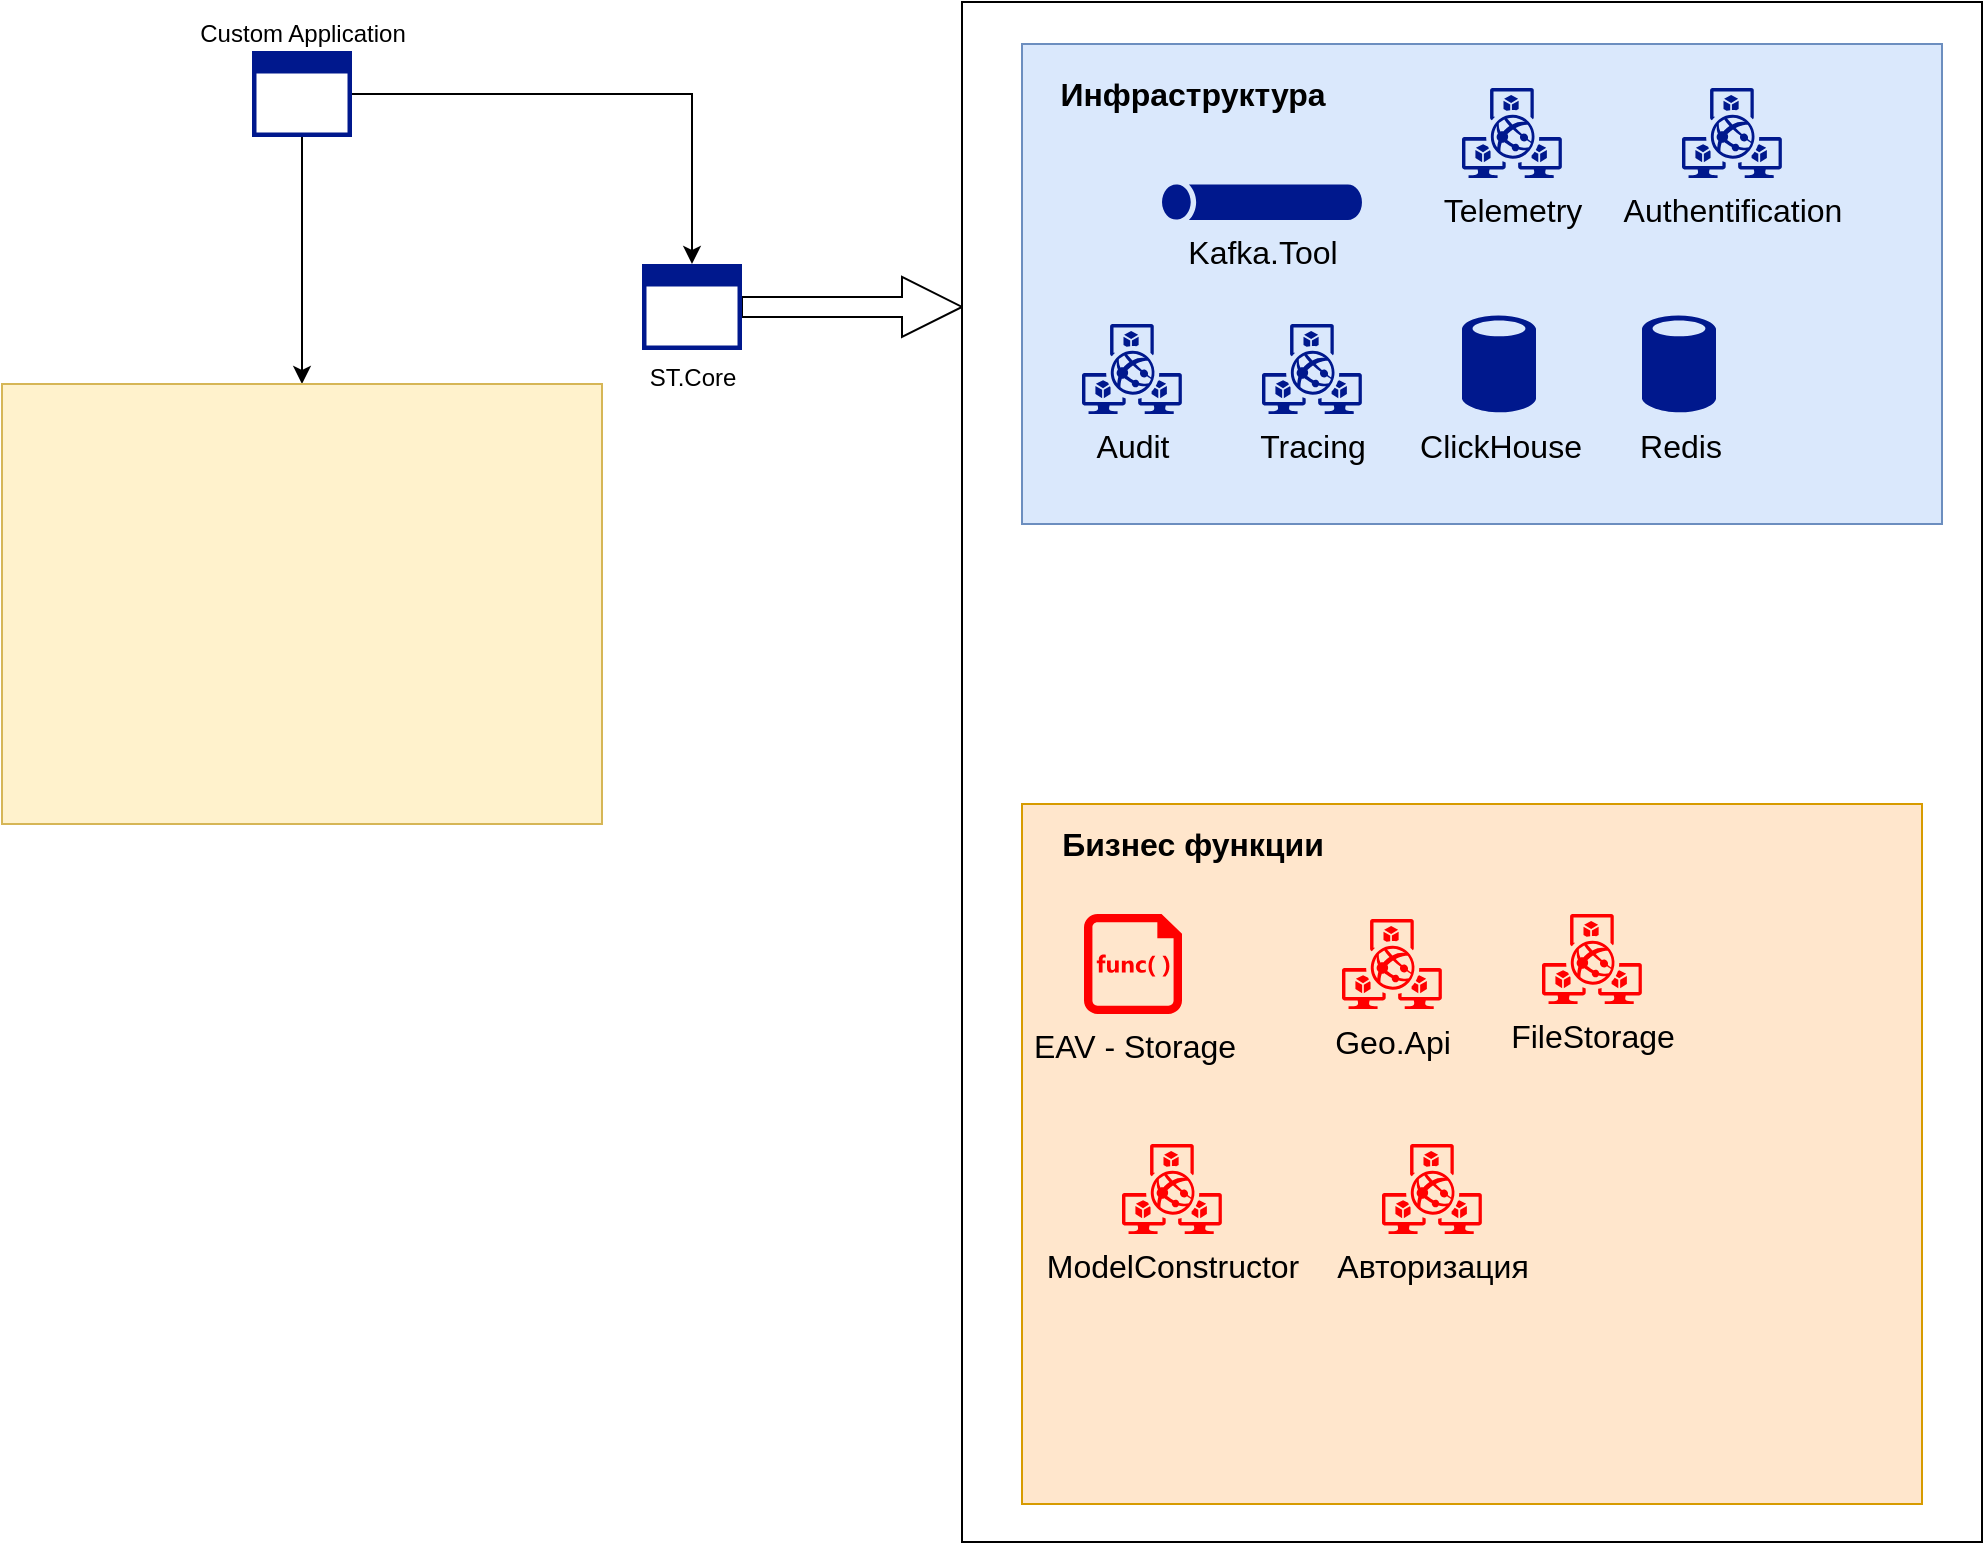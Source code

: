 <mxfile version="20.4.2" type="github">
  <diagram id="yJOoUweLw-0V0w7XS8lo" name="Страница 1">
    <mxGraphModel dx="1584" dy="896" grid="1" gridSize="10" guides="1" tooltips="1" connect="1" arrows="1" fold="1" page="1" pageScale="1" pageWidth="1169" pageHeight="827" math="0" shadow="0">
      <root>
        <mxCell id="0" />
        <mxCell id="1" parent="0" />
        <mxCell id="OESwW7p5iRFMz8p0lTYQ-4" style="edgeStyle=orthogonalEdgeStyle;rounded=0;orthogonalLoop=1;jettySize=auto;html=1;" edge="1" parent="1" source="OESwW7p5iRFMz8p0lTYQ-1" target="OESwW7p5iRFMz8p0lTYQ-2">
          <mxGeometry relative="1" as="geometry" />
        </mxCell>
        <mxCell id="OESwW7p5iRFMz8p0lTYQ-25" style="edgeStyle=orthogonalEdgeStyle;rounded=0;orthogonalLoop=1;jettySize=auto;html=1;fontSize=16;" edge="1" parent="1" source="OESwW7p5iRFMz8p0lTYQ-1" target="OESwW7p5iRFMz8p0lTYQ-24">
          <mxGeometry relative="1" as="geometry" />
        </mxCell>
        <mxCell id="OESwW7p5iRFMz8p0lTYQ-1" value="Custom Application" style="sketch=0;aspect=fixed;pointerEvents=1;shadow=0;dashed=0;html=1;strokeColor=none;labelPosition=center;verticalLabelPosition=top;verticalAlign=bottom;align=center;fillColor=#00188D;shape=mxgraph.mscae.enterprise.application_blank" vertex="1" parent="1">
          <mxGeometry x="145" y="53.5" width="50" height="43" as="geometry" />
        </mxCell>
        <mxCell id="OESwW7p5iRFMz8p0lTYQ-6" style="edgeStyle=orthogonalEdgeStyle;rounded=0;orthogonalLoop=1;jettySize=auto;html=1;entryX=0;entryY=0.198;entryDx=0;entryDy=0;entryPerimeter=0;shape=arrow;" edge="1" parent="1" source="OESwW7p5iRFMz8p0lTYQ-2" target="OESwW7p5iRFMz8p0lTYQ-3">
          <mxGeometry relative="1" as="geometry" />
        </mxCell>
        <mxCell id="OESwW7p5iRFMz8p0lTYQ-2" value="ST.Core" style="sketch=0;aspect=fixed;pointerEvents=1;shadow=0;dashed=0;html=1;strokeColor=none;labelPosition=center;verticalLabelPosition=bottom;verticalAlign=top;align=center;fillColor=#00188D;shape=mxgraph.mscae.enterprise.application_blank" vertex="1" parent="1">
          <mxGeometry x="340" y="160" width="50" height="43" as="geometry" />
        </mxCell>
        <mxCell id="OESwW7p5iRFMz8p0lTYQ-3" value="" style="rounded=0;whiteSpace=wrap;html=1;" vertex="1" parent="1">
          <mxGeometry x="500" y="29" width="510" height="770" as="geometry" />
        </mxCell>
        <mxCell id="OESwW7p5iRFMz8p0lTYQ-7" value="" style="rounded=0;whiteSpace=wrap;html=1;fillColor=#dae8fc;strokeColor=#6c8ebf;" vertex="1" parent="1">
          <mxGeometry x="530" y="50" width="460" height="240" as="geometry" />
        </mxCell>
        <mxCell id="OESwW7p5iRFMz8p0lTYQ-8" value="" style="rounded=0;whiteSpace=wrap;html=1;fillColor=#ffe6cc;strokeColor=#d79b00;" vertex="1" parent="1">
          <mxGeometry x="530" y="430" width="450" height="350" as="geometry" />
        </mxCell>
        <mxCell id="OESwW7p5iRFMz8p0lTYQ-9" value="Инфраструктура" style="text;strokeColor=none;fillColor=none;html=1;fontSize=16;fontStyle=1;verticalAlign=middle;align=center;" vertex="1" parent="1">
          <mxGeometry x="540" y="60" width="150" height="30" as="geometry" />
        </mxCell>
        <mxCell id="OESwW7p5iRFMz8p0lTYQ-10" value="Бизнес функции" style="text;strokeColor=none;fillColor=none;html=1;fontSize=16;fontStyle=1;verticalAlign=middle;align=center;" vertex="1" parent="1">
          <mxGeometry x="540" y="440" width="150" height="20" as="geometry" />
        </mxCell>
        <mxCell id="OESwW7p5iRFMz8p0lTYQ-11" value="Kafka.Tool" style="sketch=0;aspect=fixed;pointerEvents=1;shadow=0;dashed=0;html=1;strokeColor=none;labelPosition=center;verticalLabelPosition=bottom;verticalAlign=top;align=center;fillColor=#00188D;shape=mxgraph.mscae.general.tunnel;fontSize=16;" vertex="1" parent="1">
          <mxGeometry x="600" y="120" width="100" height="18" as="geometry" />
        </mxCell>
        <mxCell id="OESwW7p5iRFMz8p0lTYQ-12" value="Telemetry" style="sketch=0;aspect=fixed;pointerEvents=1;shadow=0;dashed=0;html=1;strokeColor=none;labelPosition=center;verticalLabelPosition=bottom;verticalAlign=top;align=center;fillColor=#00188D;shape=mxgraph.mscae.enterprise.pack;fontSize=16;" vertex="1" parent="1">
          <mxGeometry x="750" y="72" width="50" height="45" as="geometry" />
        </mxCell>
        <mxCell id="OESwW7p5iRFMz8p0lTYQ-13" value="Authentification" style="sketch=0;aspect=fixed;pointerEvents=1;shadow=0;dashed=0;html=1;strokeColor=none;labelPosition=center;verticalLabelPosition=bottom;verticalAlign=top;align=center;fillColor=#00188D;shape=mxgraph.mscae.enterprise.pack;fontSize=16;" vertex="1" parent="1">
          <mxGeometry x="860" y="72" width="50" height="45" as="geometry" />
        </mxCell>
        <mxCell id="OESwW7p5iRFMz8p0lTYQ-14" value="Audit" style="sketch=0;aspect=fixed;pointerEvents=1;shadow=0;dashed=0;html=1;strokeColor=none;labelPosition=center;verticalLabelPosition=bottom;verticalAlign=top;align=center;fillColor=#00188D;shape=mxgraph.mscae.enterprise.pack;fontSize=16;" vertex="1" parent="1">
          <mxGeometry x="560" y="190" width="50" height="45" as="geometry" />
        </mxCell>
        <mxCell id="OESwW7p5iRFMz8p0lTYQ-15" value="EAV - Storage" style="sketch=0;aspect=fixed;pointerEvents=1;shadow=0;dashed=0;html=1;strokeColor=none;labelPosition=center;verticalLabelPosition=bottom;verticalAlign=top;align=center;fillColor=#FF0000;shape=mxgraph.mscae.enterprise.code_file;fontSize=16;" vertex="1" parent="1">
          <mxGeometry x="561" y="485" width="49" height="50" as="geometry" />
        </mxCell>
        <mxCell id="OESwW7p5iRFMz8p0lTYQ-16" value="Geo.Api" style="sketch=0;aspect=fixed;pointerEvents=1;shadow=0;dashed=0;html=1;strokeColor=none;labelPosition=center;verticalLabelPosition=bottom;verticalAlign=top;align=center;fillColor=#FF0000;shape=mxgraph.mscae.enterprise.pack;fontSize=16;" vertex="1" parent="1">
          <mxGeometry x="690" y="487.5" width="50" height="45" as="geometry" />
        </mxCell>
        <mxCell id="OESwW7p5iRFMz8p0lTYQ-17" value="Tracing" style="sketch=0;aspect=fixed;pointerEvents=1;shadow=0;dashed=0;html=1;strokeColor=none;labelPosition=center;verticalLabelPosition=bottom;verticalAlign=top;align=center;fillColor=#00188D;shape=mxgraph.mscae.enterprise.pack;fontSize=16;" vertex="1" parent="1">
          <mxGeometry x="650" y="190" width="50" height="45" as="geometry" />
        </mxCell>
        <mxCell id="OESwW7p5iRFMz8p0lTYQ-18" value="ClickHouse" style="sketch=0;aspect=fixed;pointerEvents=1;shadow=0;dashed=0;html=1;strokeColor=none;labelPosition=center;verticalLabelPosition=bottom;verticalAlign=top;align=center;fillColor=#00188D;shape=mxgraph.mscae.enterprise.database_generic;fontSize=16;" vertex="1" parent="1">
          <mxGeometry x="750" y="185" width="37" height="50" as="geometry" />
        </mxCell>
        <mxCell id="OESwW7p5iRFMz8p0lTYQ-19" value="Redis" style="sketch=0;aspect=fixed;pointerEvents=1;shadow=0;dashed=0;html=1;strokeColor=none;labelPosition=center;verticalLabelPosition=bottom;verticalAlign=top;align=center;fillColor=#00188D;shape=mxgraph.mscae.enterprise.database_generic;fontSize=16;" vertex="1" parent="1">
          <mxGeometry x="840" y="185" width="37" height="50" as="geometry" />
        </mxCell>
        <mxCell id="OESwW7p5iRFMz8p0lTYQ-20" value="FileStorage" style="sketch=0;aspect=fixed;pointerEvents=1;shadow=0;dashed=0;html=1;strokeColor=none;labelPosition=center;verticalLabelPosition=bottom;verticalAlign=top;align=center;fillColor=#FF0000;shape=mxgraph.mscae.enterprise.pack;fontSize=16;" vertex="1" parent="1">
          <mxGeometry x="790" y="485" width="50" height="45" as="geometry" />
        </mxCell>
        <mxCell id="OESwW7p5iRFMz8p0lTYQ-21" value="ModelConstructor" style="sketch=0;aspect=fixed;pointerEvents=1;shadow=0;dashed=0;html=1;strokeColor=none;labelPosition=center;verticalLabelPosition=bottom;verticalAlign=top;align=center;fillColor=#FF0000;shape=mxgraph.mscae.enterprise.pack;fontSize=16;" vertex="1" parent="1">
          <mxGeometry x="580" y="600" width="50" height="45" as="geometry" />
        </mxCell>
        <mxCell id="OESwW7p5iRFMz8p0lTYQ-24" value="" style="rounded=0;whiteSpace=wrap;html=1;fontSize=16;fillColor=#fff2cc;strokeColor=#d6b656;" vertex="1" parent="1">
          <mxGeometry x="20" y="220" width="300" height="220" as="geometry" />
        </mxCell>
        <mxCell id="OESwW7p5iRFMz8p0lTYQ-26" value="Авторизация" style="sketch=0;aspect=fixed;pointerEvents=1;shadow=0;dashed=0;html=1;strokeColor=none;labelPosition=center;verticalLabelPosition=bottom;verticalAlign=top;align=center;fillColor=#FF0000;shape=mxgraph.mscae.enterprise.pack;fontSize=16;" vertex="1" parent="1">
          <mxGeometry x="710" y="600" width="50" height="45" as="geometry" />
        </mxCell>
      </root>
    </mxGraphModel>
  </diagram>
</mxfile>
